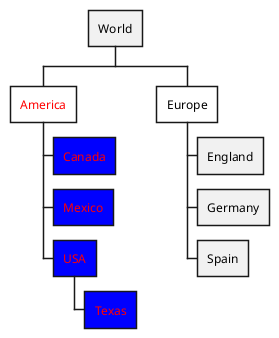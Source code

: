 {
  "sha1": "12q9gnvvuo8zj3c6gfumwdzde4tcdgz",
  "insertion": {
    "when": "2024-05-30T20:48:19.546Z",
    "user": "plantuml@gmail.com"
  }
}
@startwbs
<style>
wbsDiagram {
  :depth(1) {
    // Will target America, Europe
    BackGroundColor white
  }
  
  .americaStyle * {
	  FontColor red
	  :depth(2) {
	    BackGroundColor blue
	  }
  }

}
</style>

* World
** America <<americaStyle>>
*** Canada
*** Mexico
*** USA
**** Texas
** Europe <<europeStyle>>
*** England
*** Germany
*** Spain
@endwbs
